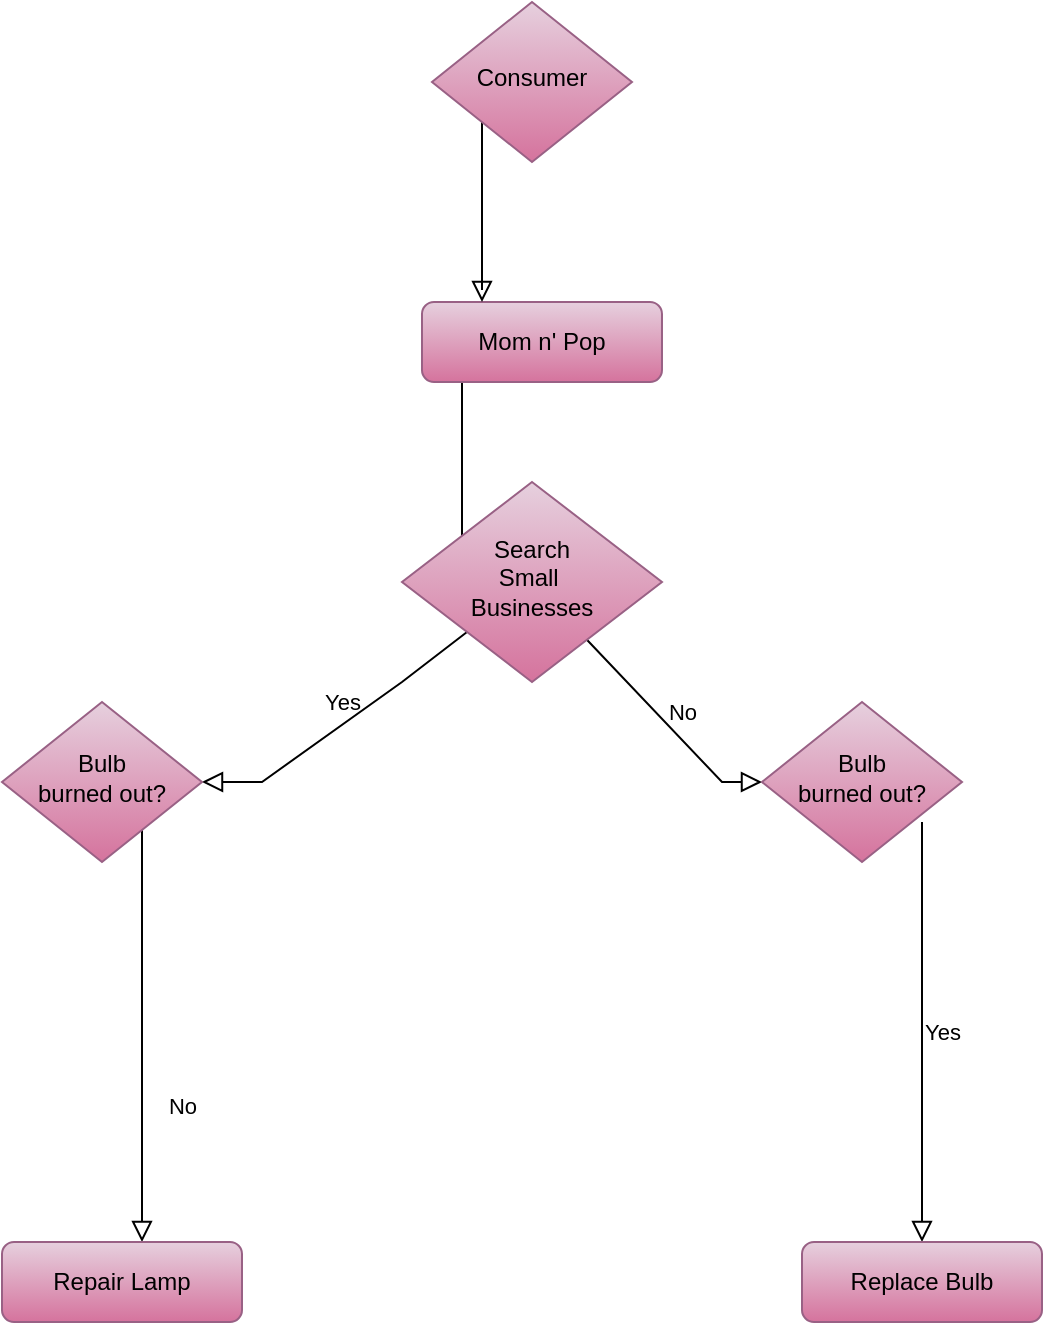 <mxfile version="13.6.10" type="github">
  <diagram id="C5RBs43oDa-KdzZeNtuy" name="Page-1">
    <mxGraphModel dx="926" dy="1639" grid="1" gridSize="10" guides="1" tooltips="1" connect="1" arrows="1" fold="1" page="1" pageScale="1" pageWidth="827" pageHeight="1169" math="0" shadow="0">
      <root>
        <mxCell id="WIyWlLk6GJQsqaUBKTNV-0" />
        <mxCell id="WIyWlLk6GJQsqaUBKTNV-1" parent="WIyWlLk6GJQsqaUBKTNV-0" />
        <mxCell id="WIyWlLk6GJQsqaUBKTNV-2" value="" style="rounded=0;html=1;jettySize=auto;orthogonalLoop=1;fontSize=11;endArrow=block;endFill=0;endSize=8;strokeWidth=1;shadow=0;labelBackgroundColor=none;edgeStyle=orthogonalEdgeStyle;noEdgeStyle=1;orthogonal=1;" parent="WIyWlLk6GJQsqaUBKTNV-1" source="WIyWlLk6GJQsqaUBKTNV-3" target="WIyWlLk6GJQsqaUBKTNV-6" edge="1">
          <mxGeometry relative="1" as="geometry">
            <Array as="points">
              <mxPoint x="360" y="52" />
              <mxPoint x="360" y="90" />
            </Array>
          </mxGeometry>
        </mxCell>
        <mxCell id="WIyWlLk6GJQsqaUBKTNV-3" value="Mom n&#39; Pop" style="rounded=1;whiteSpace=wrap;html=1;fontSize=12;glass=0;strokeWidth=1;shadow=0;gradientColor=#d5739d;fillColor=#e6d0de;strokeColor=#996185;" parent="WIyWlLk6GJQsqaUBKTNV-1" vertex="1">
          <mxGeometry x="339.996" y="-30" width="120" height="40" as="geometry" />
        </mxCell>
        <mxCell id="WIyWlLk6GJQsqaUBKTNV-4" value="Yes" style="rounded=0;html=1;jettySize=auto;orthogonalLoop=1;fontSize=11;endArrow=block;endFill=0;endSize=8;strokeWidth=1;shadow=0;labelBackgroundColor=none;edgeStyle=orthogonalEdgeStyle;noEdgeStyle=1;orthogonal=1;exitX=0;exitY=1;exitDx=0;exitDy=0;" parent="WIyWlLk6GJQsqaUBKTNV-1" source="WIyWlLk6GJQsqaUBKTNV-6" target="WIyWlLk6GJQsqaUBKTNV-10" edge="1">
          <mxGeometry x="-0.093" y="-9" relative="1" as="geometry">
            <mxPoint as="offset" />
            <mxPoint x="310" y="180" as="targetPoint" />
            <Array as="points">
              <mxPoint x="330" y="160" />
              <mxPoint x="260" y="210" />
            </Array>
          </mxGeometry>
        </mxCell>
        <mxCell id="WIyWlLk6GJQsqaUBKTNV-5" value="No" style="edgeStyle=orthogonalEdgeStyle;rounded=0;html=1;jettySize=auto;orthogonalLoop=1;fontSize=11;endArrow=block;endFill=0;endSize=8;strokeWidth=1;shadow=0;labelBackgroundColor=none;noEdgeStyle=1;orthogonal=1;" parent="WIyWlLk6GJQsqaUBKTNV-1" source="WIyWlLk6GJQsqaUBKTNV-6" edge="1">
          <mxGeometry y="10" relative="1" as="geometry">
            <mxPoint as="offset" />
            <mxPoint x="510" y="210" as="targetPoint" />
            <Array as="points">
              <mxPoint x="490" y="210" />
            </Array>
          </mxGeometry>
        </mxCell>
        <mxCell id="WIyWlLk6GJQsqaUBKTNV-6" value="Search&lt;br&gt;Small&amp;nbsp;&lt;br&gt;Businesses" style="rhombus;whiteSpace=wrap;html=1;shadow=0;fontFamily=Helvetica;fontSize=12;align=center;strokeWidth=1;spacing=6;spacingTop=-4;gradientColor=#d5739d;strokeColor=#996185;fillColor=#E6D0DE;" parent="WIyWlLk6GJQsqaUBKTNV-1" vertex="1">
          <mxGeometry x="330" y="60" width="130" height="100" as="geometry" />
        </mxCell>
        <mxCell id="WIyWlLk6GJQsqaUBKTNV-8" value="No" style="rounded=0;html=1;jettySize=auto;orthogonalLoop=1;fontSize=11;endArrow=block;endFill=0;endSize=8;strokeWidth=1;shadow=0;labelBackgroundColor=none;edgeStyle=orthogonalEdgeStyle;noEdgeStyle=1;orthogonal=1;" parent="WIyWlLk6GJQsqaUBKTNV-1" source="WIyWlLk6GJQsqaUBKTNV-10" target="WIyWlLk6GJQsqaUBKTNV-11" edge="1">
          <mxGeometry x="0.333" y="20" relative="1" as="geometry">
            <mxPoint as="offset" />
            <Array as="points">
              <mxPoint x="200" y="360" />
              <mxPoint x="200" y="390" />
              <mxPoint x="200" y="400" />
            </Array>
          </mxGeometry>
        </mxCell>
        <mxCell id="WIyWlLk6GJQsqaUBKTNV-9" value="Yes" style="edgeStyle=orthogonalEdgeStyle;rounded=0;html=1;jettySize=auto;orthogonalLoop=1;fontSize=11;endArrow=block;endFill=0;endSize=8;strokeWidth=1;shadow=0;labelBackgroundColor=none;noEdgeStyle=1;orthogonal=1;" parent="WIyWlLk6GJQsqaUBKTNV-1" target="WIyWlLk6GJQsqaUBKTNV-12" edge="1">
          <mxGeometry y="10" relative="1" as="geometry">
            <mxPoint as="offset" />
            <mxPoint x="590" y="230" as="sourcePoint" />
            <Array as="points">
              <mxPoint x="590" y="320" />
              <mxPoint x="590" y="370" />
            </Array>
          </mxGeometry>
        </mxCell>
        <mxCell id="WIyWlLk6GJQsqaUBKTNV-10" value="Bulb&lt;br&gt;burned out?" style="rhombus;whiteSpace=wrap;html=1;shadow=0;fontFamily=Helvetica;fontSize=12;align=center;strokeWidth=1;spacing=6;spacingTop=-4;gradientColor=#d5739d;fillColor=#e6d0de;strokeColor=#996185;" parent="WIyWlLk6GJQsqaUBKTNV-1" vertex="1">
          <mxGeometry x="130" y="170" width="100" height="80" as="geometry" />
        </mxCell>
        <mxCell id="WIyWlLk6GJQsqaUBKTNV-11" value="Repair Lamp" style="rounded=1;whiteSpace=wrap;html=1;fontSize=12;glass=0;strokeWidth=1;shadow=0;gradientColor=#d5739d;fillColor=#e6d0de;strokeColor=#996185;" parent="WIyWlLk6GJQsqaUBKTNV-1" vertex="1">
          <mxGeometry x="130" y="440" width="120" height="40" as="geometry" />
        </mxCell>
        <mxCell id="WIyWlLk6GJQsqaUBKTNV-12" value="Replace Bulb" style="rounded=1;whiteSpace=wrap;html=1;fontSize=12;glass=0;strokeWidth=1;shadow=0;gradientColor=#d5739d;fillColor=#e6d0de;strokeColor=#996185;" parent="WIyWlLk6GJQsqaUBKTNV-1" vertex="1">
          <mxGeometry x="530" y="440" width="120" height="40" as="geometry" />
        </mxCell>
        <mxCell id="bJaWKv4cU874I7rjZlPM-0" value="Bulb&lt;br&gt;burned out?" style="rhombus;whiteSpace=wrap;html=1;shadow=0;fontFamily=Helvetica;fontSize=12;align=center;strokeWidth=1;spacing=6;spacingTop=-4;gradientColor=#d5739d;fillColor=#e6d0de;strokeColor=#996185;" parent="WIyWlLk6GJQsqaUBKTNV-1" vertex="1">
          <mxGeometry x="510" y="170" width="100" height="80" as="geometry" />
        </mxCell>
        <mxCell id="bJaWKv4cU874I7rjZlPM-1" value="" style="rounded=0;html=1;jettySize=auto;orthogonalLoop=1;fontSize=11;endArrow=block;endFill=0;endSize=8;strokeWidth=1;shadow=0;labelBackgroundColor=none;edgeStyle=orthogonalEdgeStyle;noEdgeStyle=1;orthogonal=1;" parent="WIyWlLk6GJQsqaUBKTNV-1" source="bJaWKv4cU874I7rjZlPM-3" edge="1">
          <mxGeometry relative="1" as="geometry">
            <mxPoint x="370" y="-116" as="sourcePoint" />
            <mxPoint x="370" y="-30.004" as="targetPoint" />
            <Array as="points">
              <mxPoint x="370" y="-74" />
              <mxPoint x="370" y="-36" />
            </Array>
          </mxGeometry>
        </mxCell>
        <mxCell id="bJaWKv4cU874I7rjZlPM-3" value="Consumer" style="rhombus;whiteSpace=wrap;html=1;shadow=0;fontFamily=Helvetica;fontSize=12;align=center;strokeWidth=1;spacing=6;spacingTop=-4;gradientColor=#d5739d;fillColor=#e6d0de;strokeColor=#996185;" parent="WIyWlLk6GJQsqaUBKTNV-1" vertex="1">
          <mxGeometry x="344.996" y="-180" width="100" height="80" as="geometry" />
        </mxCell>
      </root>
    </mxGraphModel>
  </diagram>
</mxfile>
